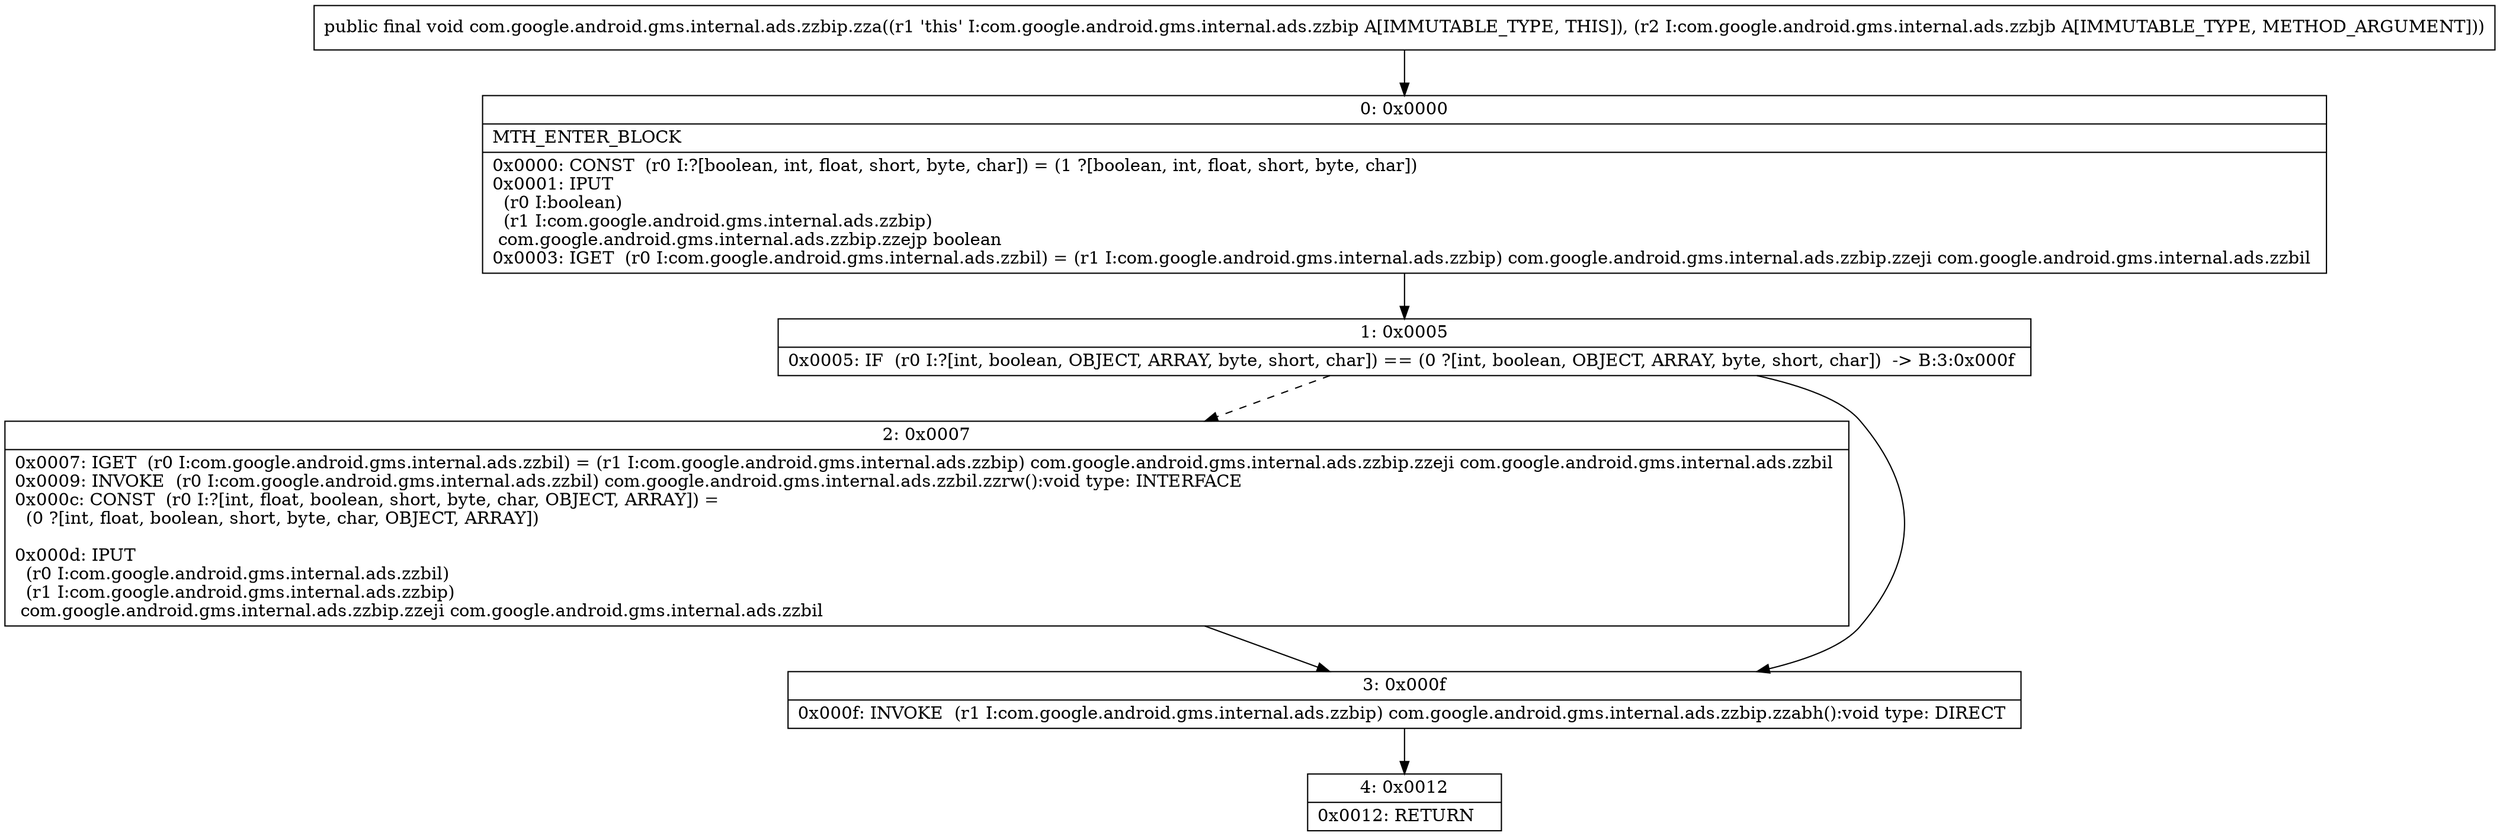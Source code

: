 digraph "CFG forcom.google.android.gms.internal.ads.zzbip.zza(Lcom\/google\/android\/gms\/internal\/ads\/zzbjb;)V" {
Node_0 [shape=record,label="{0\:\ 0x0000|MTH_ENTER_BLOCK\l|0x0000: CONST  (r0 I:?[boolean, int, float, short, byte, char]) = (1 ?[boolean, int, float, short, byte, char]) \l0x0001: IPUT  \l  (r0 I:boolean)\l  (r1 I:com.google.android.gms.internal.ads.zzbip)\l com.google.android.gms.internal.ads.zzbip.zzejp boolean \l0x0003: IGET  (r0 I:com.google.android.gms.internal.ads.zzbil) = (r1 I:com.google.android.gms.internal.ads.zzbip) com.google.android.gms.internal.ads.zzbip.zzeji com.google.android.gms.internal.ads.zzbil \l}"];
Node_1 [shape=record,label="{1\:\ 0x0005|0x0005: IF  (r0 I:?[int, boolean, OBJECT, ARRAY, byte, short, char]) == (0 ?[int, boolean, OBJECT, ARRAY, byte, short, char])  \-\> B:3:0x000f \l}"];
Node_2 [shape=record,label="{2\:\ 0x0007|0x0007: IGET  (r0 I:com.google.android.gms.internal.ads.zzbil) = (r1 I:com.google.android.gms.internal.ads.zzbip) com.google.android.gms.internal.ads.zzbip.zzeji com.google.android.gms.internal.ads.zzbil \l0x0009: INVOKE  (r0 I:com.google.android.gms.internal.ads.zzbil) com.google.android.gms.internal.ads.zzbil.zzrw():void type: INTERFACE \l0x000c: CONST  (r0 I:?[int, float, boolean, short, byte, char, OBJECT, ARRAY]) = \l  (0 ?[int, float, boolean, short, byte, char, OBJECT, ARRAY])\l \l0x000d: IPUT  \l  (r0 I:com.google.android.gms.internal.ads.zzbil)\l  (r1 I:com.google.android.gms.internal.ads.zzbip)\l com.google.android.gms.internal.ads.zzbip.zzeji com.google.android.gms.internal.ads.zzbil \l}"];
Node_3 [shape=record,label="{3\:\ 0x000f|0x000f: INVOKE  (r1 I:com.google.android.gms.internal.ads.zzbip) com.google.android.gms.internal.ads.zzbip.zzabh():void type: DIRECT \l}"];
Node_4 [shape=record,label="{4\:\ 0x0012|0x0012: RETURN   \l}"];
MethodNode[shape=record,label="{public final void com.google.android.gms.internal.ads.zzbip.zza((r1 'this' I:com.google.android.gms.internal.ads.zzbip A[IMMUTABLE_TYPE, THIS]), (r2 I:com.google.android.gms.internal.ads.zzbjb A[IMMUTABLE_TYPE, METHOD_ARGUMENT])) }"];
MethodNode -> Node_0;
Node_0 -> Node_1;
Node_1 -> Node_2[style=dashed];
Node_1 -> Node_3;
Node_2 -> Node_3;
Node_3 -> Node_4;
}

